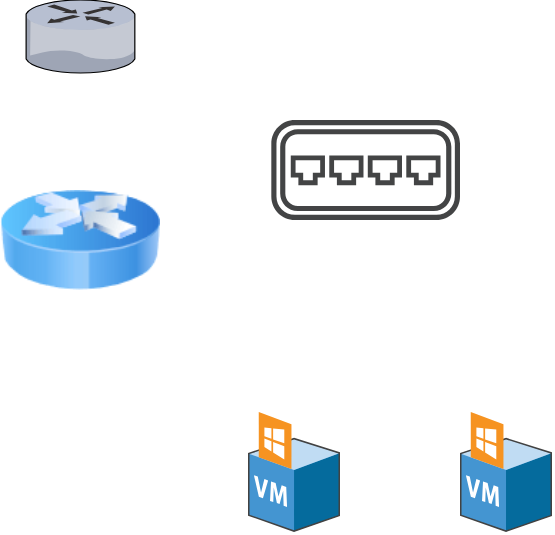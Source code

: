 <mxfile version="15.4.0" type="device"><diagram id="3vSHpLlvuyfLolq1Nq1P" name="Page-1"><mxGraphModel dx="946" dy="672" grid="1" gridSize="10" guides="1" tooltips="1" connect="1" arrows="1" fold="1" page="1" pageScale="1" pageWidth="827" pageHeight="1169" math="0" shadow="0"><root><mxCell id="0"/><mxCell id="1" parent="0"/><mxCell id="ve51EiYdEaE0Uh8cGkEQ-5" value="" style="sketch=0;pointerEvents=1;shadow=0;dashed=0;html=1;strokeColor=none;fillColor=#434445;aspect=fixed;labelPosition=center;verticalLabelPosition=bottom;verticalAlign=top;align=center;outlineConnect=0;shape=mxgraph.vvd.virtual_switch;" vertex="1" parent="1"><mxGeometry x="375.66" y="270" width="94.34" height="50" as="geometry"/></mxCell><mxCell id="ve51EiYdEaE0Uh8cGkEQ-15" value="" style="shadow=0;dashed=0;html=1;labelPosition=center;verticalLabelPosition=bottom;verticalAlign=top;align=center;outlineConnect=0;shape=mxgraph.veeam.3d.vm_windows;" vertex="1" parent="1"><mxGeometry x="470" y="416" width="46" height="60" as="geometry"/></mxCell><mxCell id="ve51EiYdEaE0Uh8cGkEQ-16" value="" style="shadow=0;dashed=0;html=1;labelPosition=center;verticalLabelPosition=bottom;verticalAlign=top;align=center;outlineConnect=0;shape=mxgraph.veeam.3d.vm_windows;" vertex="1" parent="1"><mxGeometry x="364" y="416" width="46" height="60" as="geometry"/></mxCell><mxCell id="ve51EiYdEaE0Uh8cGkEQ-17" value="" style="image;html=1;image=img/lib/clip_art/networking/Router_Icon_128x128.png" vertex="1" parent="1"><mxGeometry x="240" y="290" width="80" height="80" as="geometry"/></mxCell><mxCell id="ve51EiYdEaE0Uh8cGkEQ-18" value="" style="verticalLabelPosition=bottom;sketch=0;aspect=fixed;html=1;verticalAlign=top;strokeColor=none;align=center;outlineConnect=0;shape=mxgraph.citrix.router;" vertex="1" parent="1"><mxGeometry x="253" y="210" width="55" height="36.5" as="geometry"/></mxCell></root></mxGraphModel></diagram></mxfile>